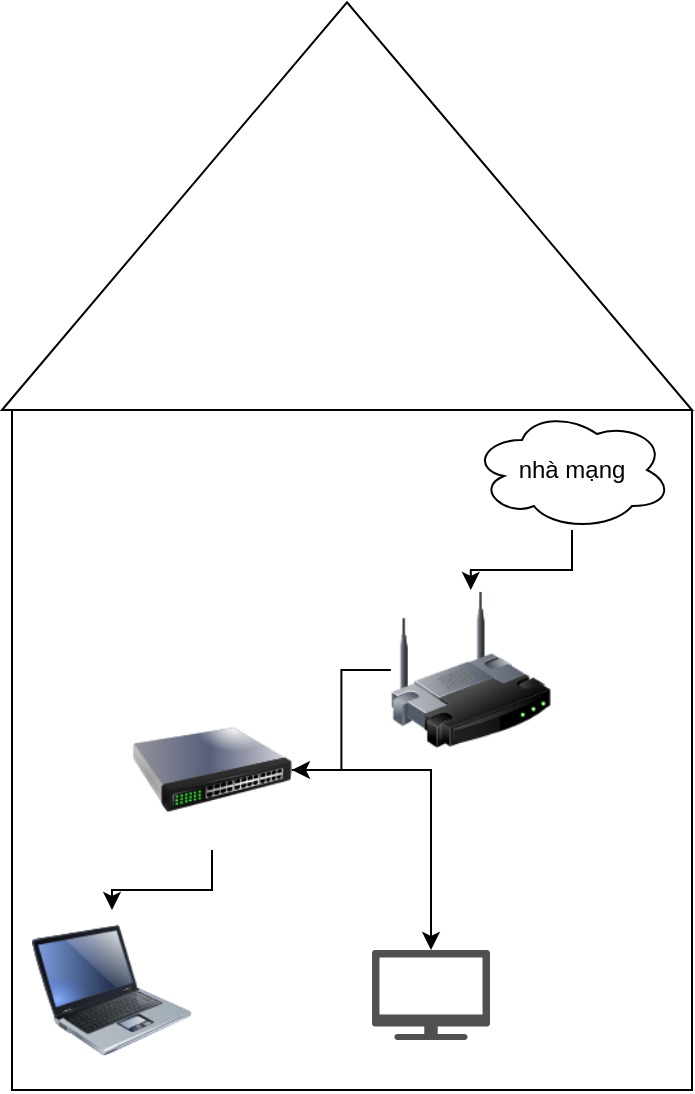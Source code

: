 <mxfile version="22.1.16" type="device">
  <diagram name="Page-1" id="P5em3P5klYBcVEwDrhZq">
    <mxGraphModel dx="1002" dy="569" grid="1" gridSize="10" guides="1" tooltips="1" connect="1" arrows="1" fold="1" page="1" pageScale="1" pageWidth="850" pageHeight="1100" math="0" shadow="0">
      <root>
        <mxCell id="0" />
        <mxCell id="1" parent="0" />
        <mxCell id="hArsx0A0GkBe6HHHavlt-1" value="" style="whiteSpace=wrap;html=1;aspect=fixed;" vertex="1" parent="1">
          <mxGeometry x="120" y="260" width="340" height="340" as="geometry" />
        </mxCell>
        <mxCell id="hArsx0A0GkBe6HHHavlt-2" value="" style="triangle;whiteSpace=wrap;html=1;rotation=-90;" vertex="1" parent="1">
          <mxGeometry x="185.57" y="-14.43" width="203.86" height="345" as="geometry" />
        </mxCell>
        <mxCell id="hArsx0A0GkBe6HHHavlt-3" value="" style="image;html=1;image=img/lib/clip_art/computers/Laptop_128x128.png" vertex="1" parent="1">
          <mxGeometry x="130" y="510" width="80" height="80" as="geometry" />
        </mxCell>
        <mxCell id="hArsx0A0GkBe6HHHavlt-9" style="edgeStyle=orthogonalEdgeStyle;rounded=0;orthogonalLoop=1;jettySize=auto;html=1;" edge="1" parent="1" source="hArsx0A0GkBe6HHHavlt-4" target="hArsx0A0GkBe6HHHavlt-7">
          <mxGeometry relative="1" as="geometry" />
        </mxCell>
        <mxCell id="hArsx0A0GkBe6HHHavlt-4" value="" style="image;html=1;image=img/lib/clip_art/networking/Wireless_Router_128x128.png" vertex="1" parent="1">
          <mxGeometry x="309.43" y="350" width="80" height="80" as="geometry" />
        </mxCell>
        <mxCell id="hArsx0A0GkBe6HHHavlt-10" style="edgeStyle=orthogonalEdgeStyle;rounded=0;orthogonalLoop=1;jettySize=auto;html=1;" edge="1" parent="1" source="hArsx0A0GkBe6HHHavlt-6" target="hArsx0A0GkBe6HHHavlt-4">
          <mxGeometry relative="1" as="geometry" />
        </mxCell>
        <mxCell id="hArsx0A0GkBe6HHHavlt-6" value="nhà mạng" style="ellipse;shape=cloud;whiteSpace=wrap;html=1;" vertex="1" parent="1">
          <mxGeometry x="350" y="260" width="100" height="60" as="geometry" />
        </mxCell>
        <mxCell id="hArsx0A0GkBe6HHHavlt-8" style="edgeStyle=orthogonalEdgeStyle;rounded=0;orthogonalLoop=1;jettySize=auto;html=1;" edge="1" parent="1" source="hArsx0A0GkBe6HHHavlt-7" target="hArsx0A0GkBe6HHHavlt-3">
          <mxGeometry relative="1" as="geometry" />
        </mxCell>
        <mxCell id="hArsx0A0GkBe6HHHavlt-12" style="edgeStyle=orthogonalEdgeStyle;rounded=0;orthogonalLoop=1;jettySize=auto;html=1;" edge="1" parent="1" source="hArsx0A0GkBe6HHHavlt-7" target="hArsx0A0GkBe6HHHavlt-11">
          <mxGeometry relative="1" as="geometry" />
        </mxCell>
        <mxCell id="hArsx0A0GkBe6HHHavlt-7" value="" style="image;html=1;image=img/lib/clip_art/networking/Switch_128x128.png" vertex="1" parent="1">
          <mxGeometry x="180" y="400" width="80" height="80" as="geometry" />
        </mxCell>
        <mxCell id="hArsx0A0GkBe6HHHavlt-11" value="" style="sketch=0;pointerEvents=1;shadow=0;dashed=0;html=1;strokeColor=none;fillColor=#505050;labelPosition=center;verticalLabelPosition=bottom;verticalAlign=top;outlineConnect=0;align=center;shape=mxgraph.office.devices.tv;" vertex="1" parent="1">
          <mxGeometry x="300" y="530" width="59" height="45" as="geometry" />
        </mxCell>
      </root>
    </mxGraphModel>
  </diagram>
</mxfile>
